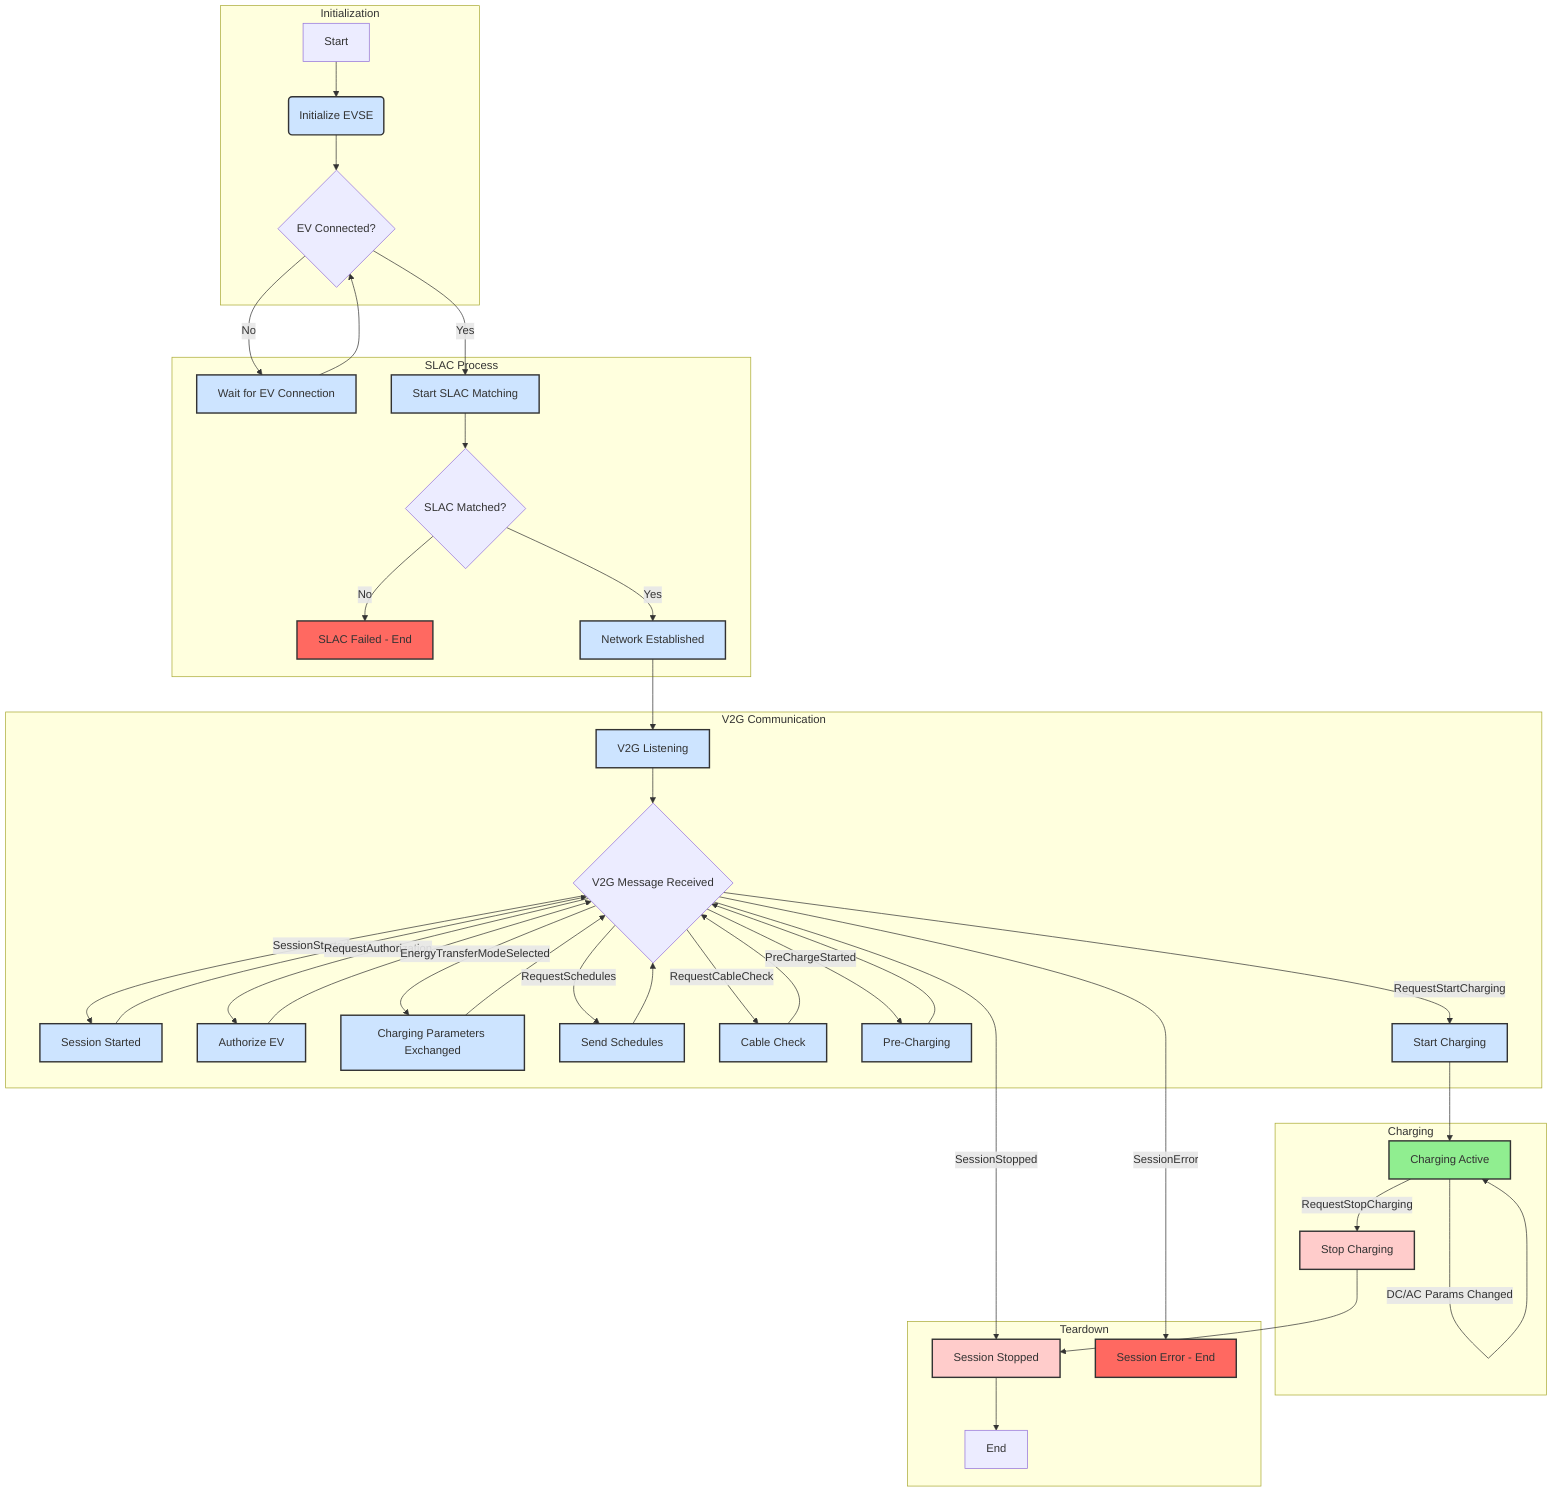 graph TD
    subgraph Initialization
        A[Start] --> B(Initialize EVSE);
        B --> C{EV Connected?};
    end

    subgraph SLAC Process
        C -- No --> D[Wait for EV Connection];
        D --> C;
        C -- Yes --> E[Start SLAC Matching];
        E --> F{SLAC Matched?};
        F -- No --> G[SLAC Failed - End];
        F -- Yes --> H[Network Established];
    end

    subgraph V2G Communication
        H --> I[V2G Listening];
        I --> J{V2G Message Received};
        J -- SessionStarted --> K[Session Started];
        K --> J;
        J -- RequestAuthorization --> L[Authorize EV];
        L --> J;
        J -- EnergyTransferModeSelected --> M[Charging Parameters Exchanged];
        M --> J;
        J -- RequestSchedules --> N[Send Schedules];
        N --> J;
        J -- RequestCableCheck --> O[Cable Check];
        O --> J;
        J -- PreChargeStarted --> P[Pre-Charging];
        P --> J;
        J -- RequestStartCharging --> Q[Start Charging];
    end

    subgraph Charging
        Q --> R[Charging Active];
        R -- DC/AC Params Changed --> R;
        R -- RequestStopCharging --> S[Stop Charging];
    end

    subgraph Teardown
        S --> T[Session Stopped];
        T --> U[End];
        J -- SessionStopped --> T;
        J -- SessionError --> V[Session Error - End];
    end

    style B fill:#cde4ff,stroke:#333,stroke-width:2px
    style D fill:#cde4ff,stroke:#333,stroke-width:2px
    style E fill:#cde4ff,stroke:#333,stroke-width:2px
    style H fill:#cde4ff,stroke:#333,stroke-width:2px
    style I fill:#cde4ff,stroke:#333,stroke-width:2px
    style K fill:#cde4ff,stroke:#333,stroke-width:2px
    style L fill:#cde4ff,stroke:#333,stroke-width:2px
    style M fill:#cde4ff,stroke:#333,stroke-width:2px
    style N fill:#cde4ff,stroke:#333,stroke-width:2px
    style O fill:#cde4ff,stroke:#333,stroke-width:2px
    style P fill:#cde4ff,stroke:#333,stroke-width:2px
    style Q fill:#cde4ff,stroke:#333,stroke-width:2px
    style R fill:#90ee90,stroke:#333,stroke-width:2px
    style S fill:#ffcccb,stroke:#333,stroke-width:2px
    style T fill:#ffcccb,stroke:#333,stroke-width:2px
    style G fill:#ff6961,stroke:#333,stroke-width:2px
    style V fill:#ff6961,stroke:#333,stroke-width:2px
